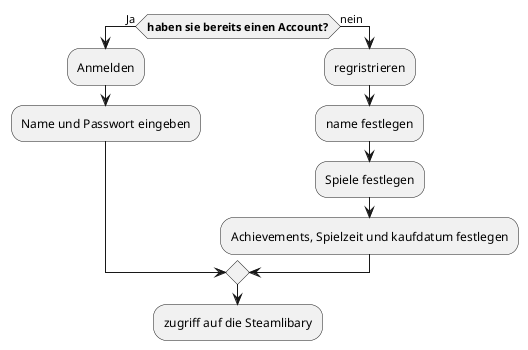 @startuml
if (**haben sie bereits einen Account?**) then (Ja)
:Anmelden;
:Name und Passwort eingeben;
else (nein)
:regristrieren;
:name festlegen;
:Spiele festlegen;
:Achievements, Spielzeit und kaufdatum festlegen;
endif
:zugriff auf die Steamlibary;


@enduml
